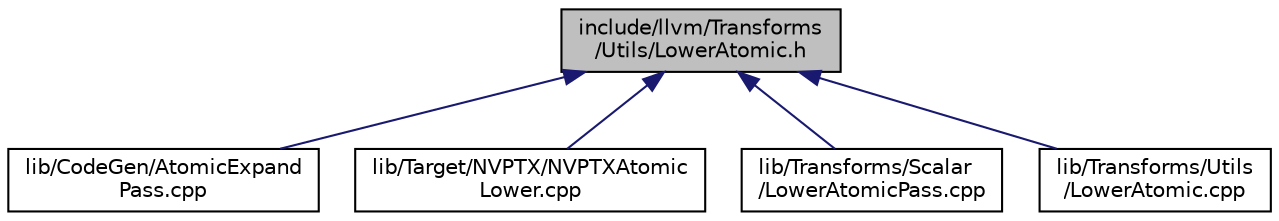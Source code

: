 digraph "include/llvm/Transforms/Utils/LowerAtomic.h"
{
 // LATEX_PDF_SIZE
  bgcolor="transparent";
  edge [fontname="Helvetica",fontsize="10",labelfontname="Helvetica",labelfontsize="10"];
  node [fontname="Helvetica",fontsize="10",shape=record];
  Node1 [label="include/llvm/Transforms\l/Utils/LowerAtomic.h",height=0.2,width=0.4,color="black", fillcolor="grey75", style="filled", fontcolor="black",tooltip=" "];
  Node1 -> Node2 [dir="back",color="midnightblue",fontsize="10",style="solid",fontname="Helvetica"];
  Node2 [label="lib/CodeGen/AtomicExpand\lPass.cpp",height=0.2,width=0.4,color="black",URL="$AtomicExpandPass_8cpp.html",tooltip=" "];
  Node1 -> Node3 [dir="back",color="midnightblue",fontsize="10",style="solid",fontname="Helvetica"];
  Node3 [label="lib/Target/NVPTX/NVPTXAtomic\lLower.cpp",height=0.2,width=0.4,color="black",URL="$NVPTXAtomicLower_8cpp.html",tooltip=" "];
  Node1 -> Node4 [dir="back",color="midnightblue",fontsize="10",style="solid",fontname="Helvetica"];
  Node4 [label="lib/Transforms/Scalar\l/LowerAtomicPass.cpp",height=0.2,width=0.4,color="black",URL="$LowerAtomicPass_8cpp.html",tooltip=" "];
  Node1 -> Node5 [dir="back",color="midnightblue",fontsize="10",style="solid",fontname="Helvetica"];
  Node5 [label="lib/Transforms/Utils\l/LowerAtomic.cpp",height=0.2,width=0.4,color="black",URL="$LowerAtomic_8cpp.html",tooltip=" "];
}
